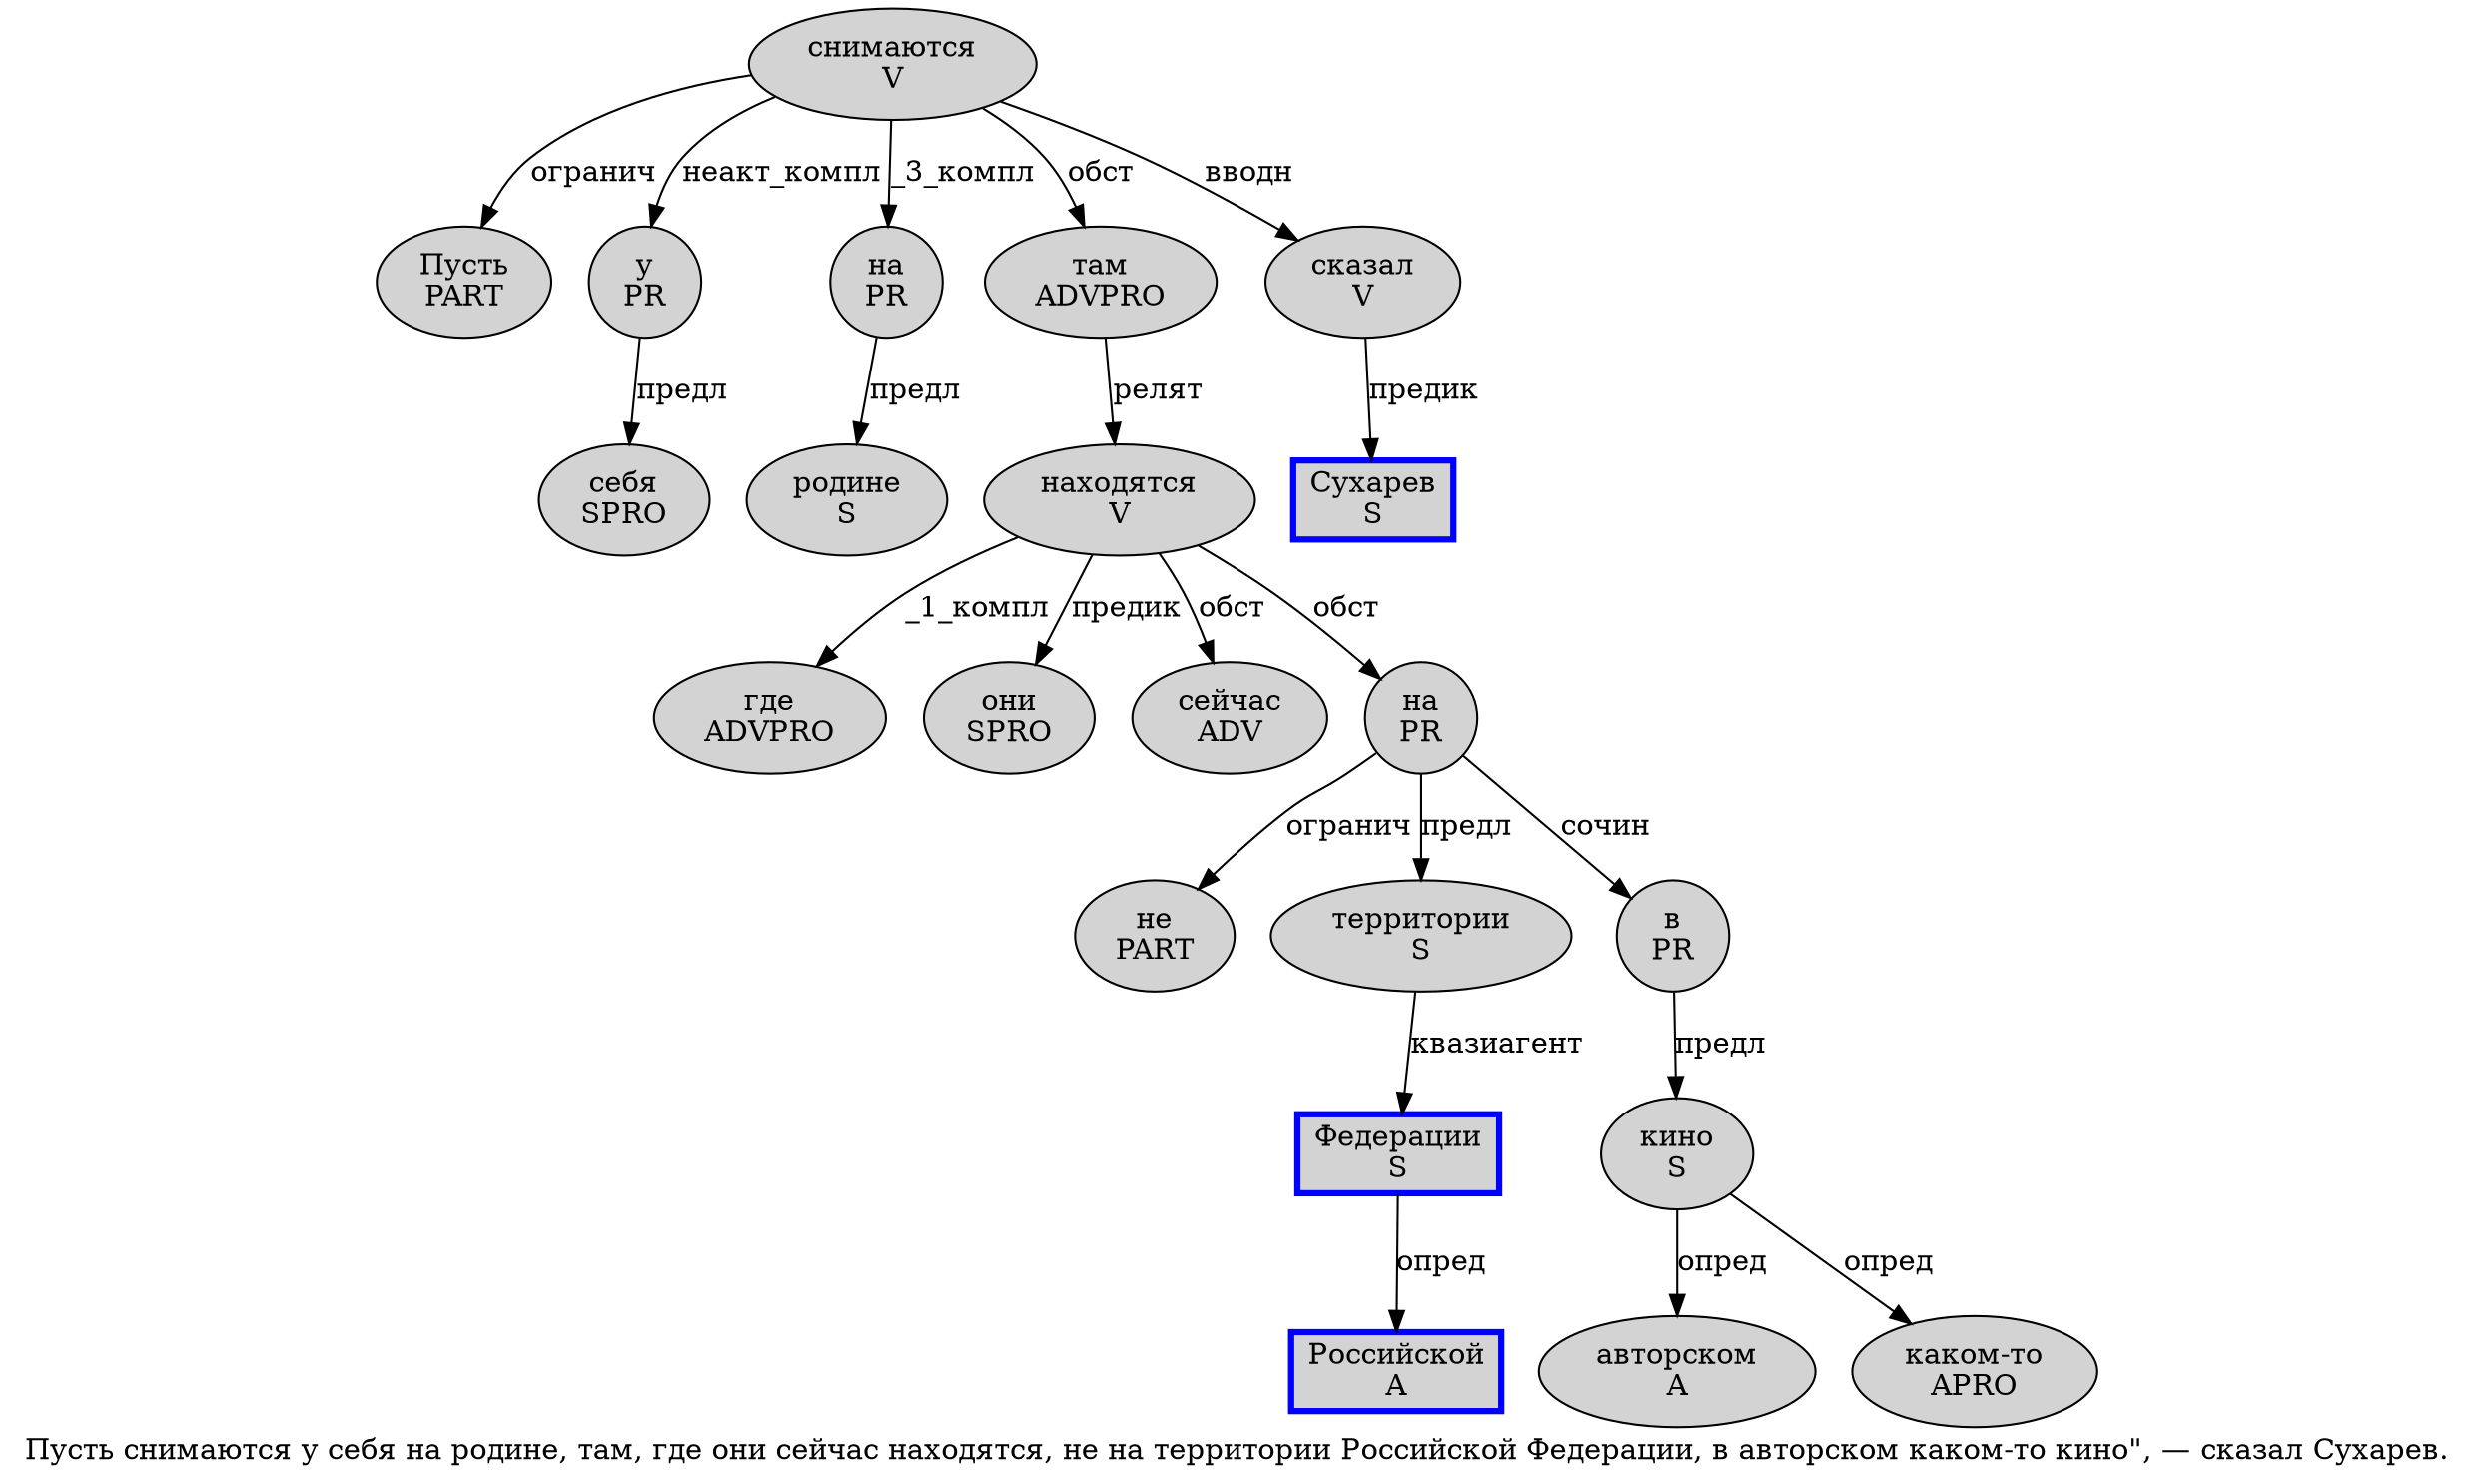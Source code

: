 digraph SENTENCE_824 {
	graph [label="Пусть снимаются у себя на родине, там, где они сейчас находятся, не на территории Российской Федерации, в авторском каком-то кино\", — сказал Сухарев."]
	node [style=filled]
		0 [label="Пусть
PART" color="" fillcolor=lightgray penwidth=1 shape=ellipse]
		1 [label="снимаются
V" color="" fillcolor=lightgray penwidth=1 shape=ellipse]
		2 [label="у
PR" color="" fillcolor=lightgray penwidth=1 shape=ellipse]
		3 [label="себя
SPRO" color="" fillcolor=lightgray penwidth=1 shape=ellipse]
		4 [label="на
PR" color="" fillcolor=lightgray penwidth=1 shape=ellipse]
		5 [label="родине
S" color="" fillcolor=lightgray penwidth=1 shape=ellipse]
		7 [label="там
ADVPRO" color="" fillcolor=lightgray penwidth=1 shape=ellipse]
		9 [label="где
ADVPRO" color="" fillcolor=lightgray penwidth=1 shape=ellipse]
		10 [label="они
SPRO" color="" fillcolor=lightgray penwidth=1 shape=ellipse]
		11 [label="сейчас
ADV" color="" fillcolor=lightgray penwidth=1 shape=ellipse]
		12 [label="находятся
V" color="" fillcolor=lightgray penwidth=1 shape=ellipse]
		14 [label="не
PART" color="" fillcolor=lightgray penwidth=1 shape=ellipse]
		15 [label="на
PR" color="" fillcolor=lightgray penwidth=1 shape=ellipse]
		16 [label="территории
S" color="" fillcolor=lightgray penwidth=1 shape=ellipse]
		17 [label="Российской
A" color=blue fillcolor=lightgray penwidth=3 shape=box]
		18 [label="Федерации
S" color=blue fillcolor=lightgray penwidth=3 shape=box]
		20 [label="в
PR" color="" fillcolor=lightgray penwidth=1 shape=ellipse]
		21 [label="авторском
A" color="" fillcolor=lightgray penwidth=1 shape=ellipse]
		22 [label="каком-то
APRO" color="" fillcolor=lightgray penwidth=1 shape=ellipse]
		23 [label="кино
S" color="" fillcolor=lightgray penwidth=1 shape=ellipse]
		27 [label="сказал
V" color="" fillcolor=lightgray penwidth=1 shape=ellipse]
		28 [label="Сухарев
S" color=blue fillcolor=lightgray penwidth=3 shape=box]
			16 -> 18 [label="квазиагент"]
			1 -> 0 [label="огранич"]
			1 -> 2 [label="неакт_компл"]
			1 -> 4 [label="_3_компл"]
			1 -> 7 [label="обст"]
			1 -> 27 [label="вводн"]
			18 -> 17 [label="опред"]
			4 -> 5 [label="предл"]
			23 -> 21 [label="опред"]
			23 -> 22 [label="опред"]
			12 -> 9 [label="_1_компл"]
			12 -> 10 [label="предик"]
			12 -> 11 [label="обст"]
			12 -> 15 [label="обст"]
			7 -> 12 [label="релят"]
			27 -> 28 [label="предик"]
			2 -> 3 [label="предл"]
			20 -> 23 [label="предл"]
			15 -> 14 [label="огранич"]
			15 -> 16 [label="предл"]
			15 -> 20 [label="сочин"]
}
